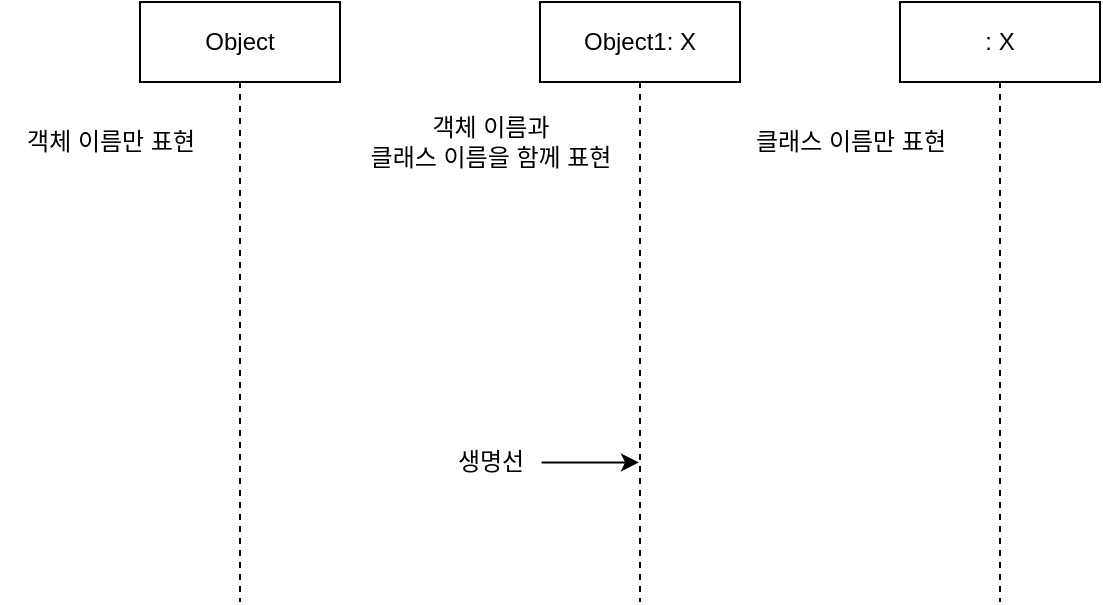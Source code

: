 <mxfile version="14.4.3" type="device"><diagram id="RRpkAXgG0iWx5CNPFcAh" name="페이지-1"><mxGraphModel dx="1024" dy="592" grid="0" gridSize="10" guides="1" tooltips="1" connect="1" arrows="1" fold="1" page="0" pageScale="1" pageWidth="827" pageHeight="1169" math="0" shadow="0"><root><mxCell id="0"/><mxCell id="1" parent="0"/><mxCell id="JCT8Q8cbQXlU-TCynyIl-1" value="Object" style="shape=umlLifeline;perimeter=lifelinePerimeter;whiteSpace=wrap;html=1;container=1;collapsible=0;recursiveResize=0;outlineConnect=0;" vertex="1" parent="1"><mxGeometry x="140" y="130" width="100" height="300" as="geometry"/></mxCell><mxCell id="JCT8Q8cbQXlU-TCynyIl-2" value="Object1: X" style="shape=umlLifeline;perimeter=lifelinePerimeter;whiteSpace=wrap;html=1;container=1;collapsible=0;recursiveResize=0;outlineConnect=0;" vertex="1" parent="1"><mxGeometry x="340" y="130" width="100" height="300" as="geometry"/></mxCell><mxCell id="JCT8Q8cbQXlU-TCynyIl-4" value=": X" style="shape=umlLifeline;perimeter=lifelinePerimeter;whiteSpace=wrap;html=1;container=1;collapsible=0;recursiveResize=0;outlineConnect=0;" vertex="1" parent="1"><mxGeometry x="520" y="130" width="100" height="300" as="geometry"/></mxCell><mxCell id="JCT8Q8cbQXlU-TCynyIl-5" value="객체 이름만 표현" style="text;html=1;align=center;verticalAlign=middle;resizable=0;points=[];autosize=1;" vertex="1" parent="1"><mxGeometry x="70" y="190" width="110" height="20" as="geometry"/></mxCell><mxCell id="JCT8Q8cbQXlU-TCynyIl-6" value="객체 이름과 &lt;br&gt;클래스 이름을 함께 표현" style="text;html=1;align=center;verticalAlign=middle;resizable=0;points=[];autosize=1;" vertex="1" parent="1"><mxGeometry x="240" y="185" width="150" height="30" as="geometry"/></mxCell><mxCell id="JCT8Q8cbQXlU-TCynyIl-7" value="클래스 이름만 표현" style="text;html=1;align=center;verticalAlign=middle;resizable=0;points=[];autosize=1;" vertex="1" parent="1"><mxGeometry x="435" y="190" width="120" height="20" as="geometry"/></mxCell><mxCell id="JCT8Q8cbQXlU-TCynyIl-8" value="생명선" style="text;html=1;align=center;verticalAlign=middle;resizable=0;points=[];autosize=1;" vertex="1" parent="1"><mxGeometry x="290" y="350" width="50" height="20" as="geometry"/></mxCell><mxCell id="JCT8Q8cbQXlU-TCynyIl-9" value="" style="endArrow=classic;html=1;exitX=1.016;exitY=0.51;exitDx=0;exitDy=0;exitPerimeter=0;" edge="1" parent="1" source="JCT8Q8cbQXlU-TCynyIl-8" target="JCT8Q8cbQXlU-TCynyIl-2"><mxGeometry width="50" height="50" relative="1" as="geometry"><mxPoint x="390" y="330" as="sourcePoint"/><mxPoint x="440" y="280" as="targetPoint"/></mxGeometry></mxCell></root></mxGraphModel></diagram></mxfile>